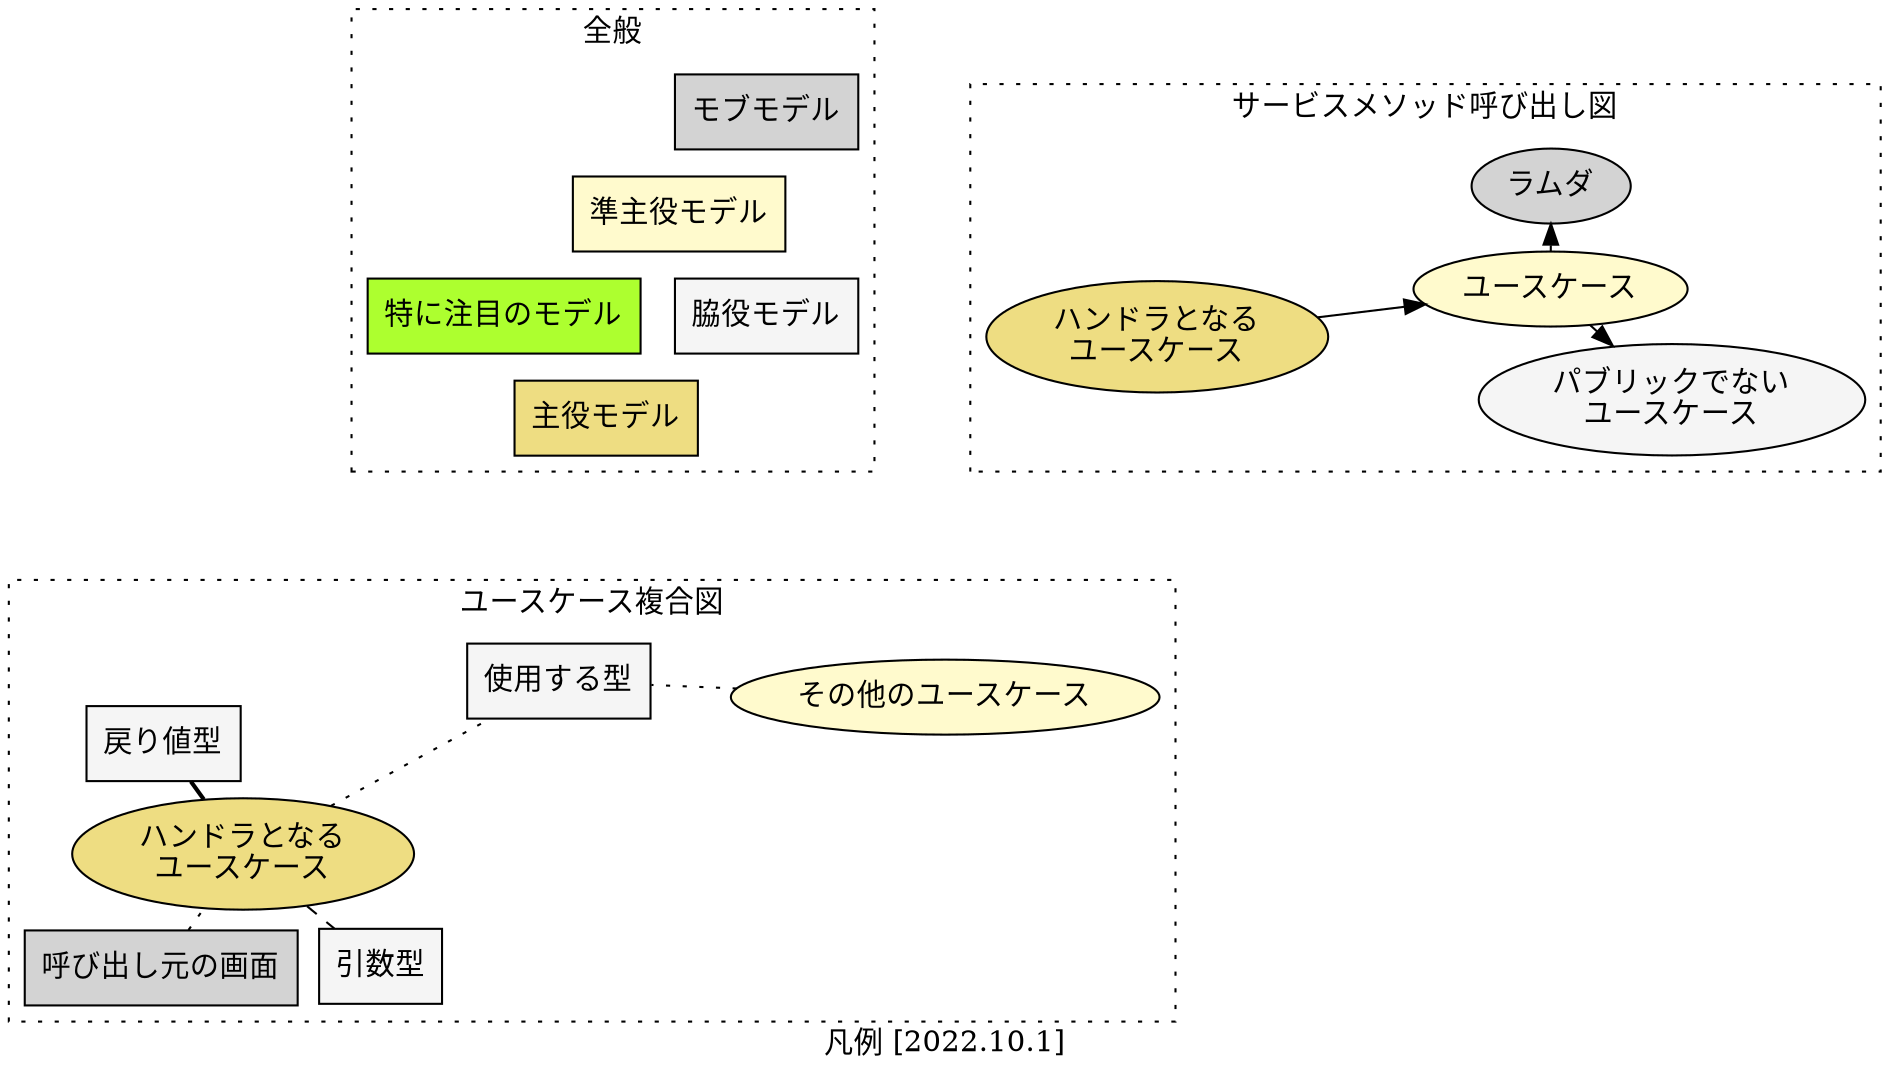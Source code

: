 digraph {
    layout = fdp;
    label = "凡例 [2022.10.1]";
    style = dotted
    node [shape = box,style = filled,fillcolor = lightgoldenrod];

    subgraph cluster_models {
    edge [color = none,arrowhead = none];
    label = "全般"

    highlightModel [label = "特に注目のモデル", fillcolor = greenyellow];
    firstModel [label = "主役モデル"];
    secondModel [label = "準主役モデル", fillcolor = lemonchiffon];
    thirdModel [label = "脇役モデル", fillcolor = whitesmoke];
    mobModel [label = "モブモデル", fillcolor = lightgray];
    }

    subgraph cluster1 {
    label = "サービスメソッド呼び出し図"

    entrypointUsecase [label = "ハンドラとなる\nユースケース", shape = ellipse];
    subUsecase [label = "ユースケース", fillcolor=lemonchiffon, shape = ellipse];
    nonPublicUsecase [label = "パブリックでない\nユースケース", fillcolor = whitesmoke, shape = ellipse];
    lambda [label = "ラムダ", shape = ellipse, fillcolor = lightgray];

    entrypointUsecase -> subUsecase
    subUsecase -> nonPublicUsecase
    subUsecase -> lambda
    }
    subgraph cluster2 {
    label = "ユースケース複合図"
    edge [arrowhead = none];

    handlerUsecase [label = "ハンドラとなる\nユースケース", shape = ellipse];
    otherUsecase [label = "その他のユースケース", fillcolor = lemonchiffon, shape = ellipse];

    screen [label = "呼び出し元の画面", fillcolor = lightgray];
    returnModel [label = "戻り値型", fillcolor = whitesmoke]
    requireModel [label = "引数型", fillcolor = whitesmoke]
    usingModel [label = "使用する型", fillcolor = whitesmoke]

    screen -> handlerUsecase [style = dotted];
    handlerUsecase -> returnModel [style = bold];
    handlerUsecase -> requireModel [style = dashed];
    handlerUsecase -> usingModel [style = dotted];

    otherUsecase -> usingModel [style = dotted];
    }

}
